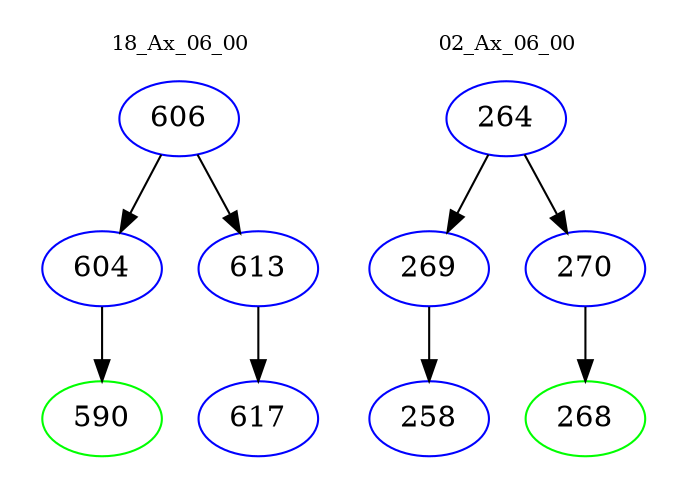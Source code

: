 digraph{
subgraph cluster_0 {
color = white
label = "18_Ax_06_00";
fontsize=10;
T0_606 [label="606", color="blue"]
T0_606 -> T0_604 [color="black"]
T0_604 [label="604", color="blue"]
T0_604 -> T0_590 [color="black"]
T0_590 [label="590", color="green"]
T0_606 -> T0_613 [color="black"]
T0_613 [label="613", color="blue"]
T0_613 -> T0_617 [color="black"]
T0_617 [label="617", color="blue"]
}
subgraph cluster_1 {
color = white
label = "02_Ax_06_00";
fontsize=10;
T1_264 [label="264", color="blue"]
T1_264 -> T1_269 [color="black"]
T1_269 [label="269", color="blue"]
T1_269 -> T1_258 [color="black"]
T1_258 [label="258", color="blue"]
T1_264 -> T1_270 [color="black"]
T1_270 [label="270", color="blue"]
T1_270 -> T1_268 [color="black"]
T1_268 [label="268", color="green"]
}
}
